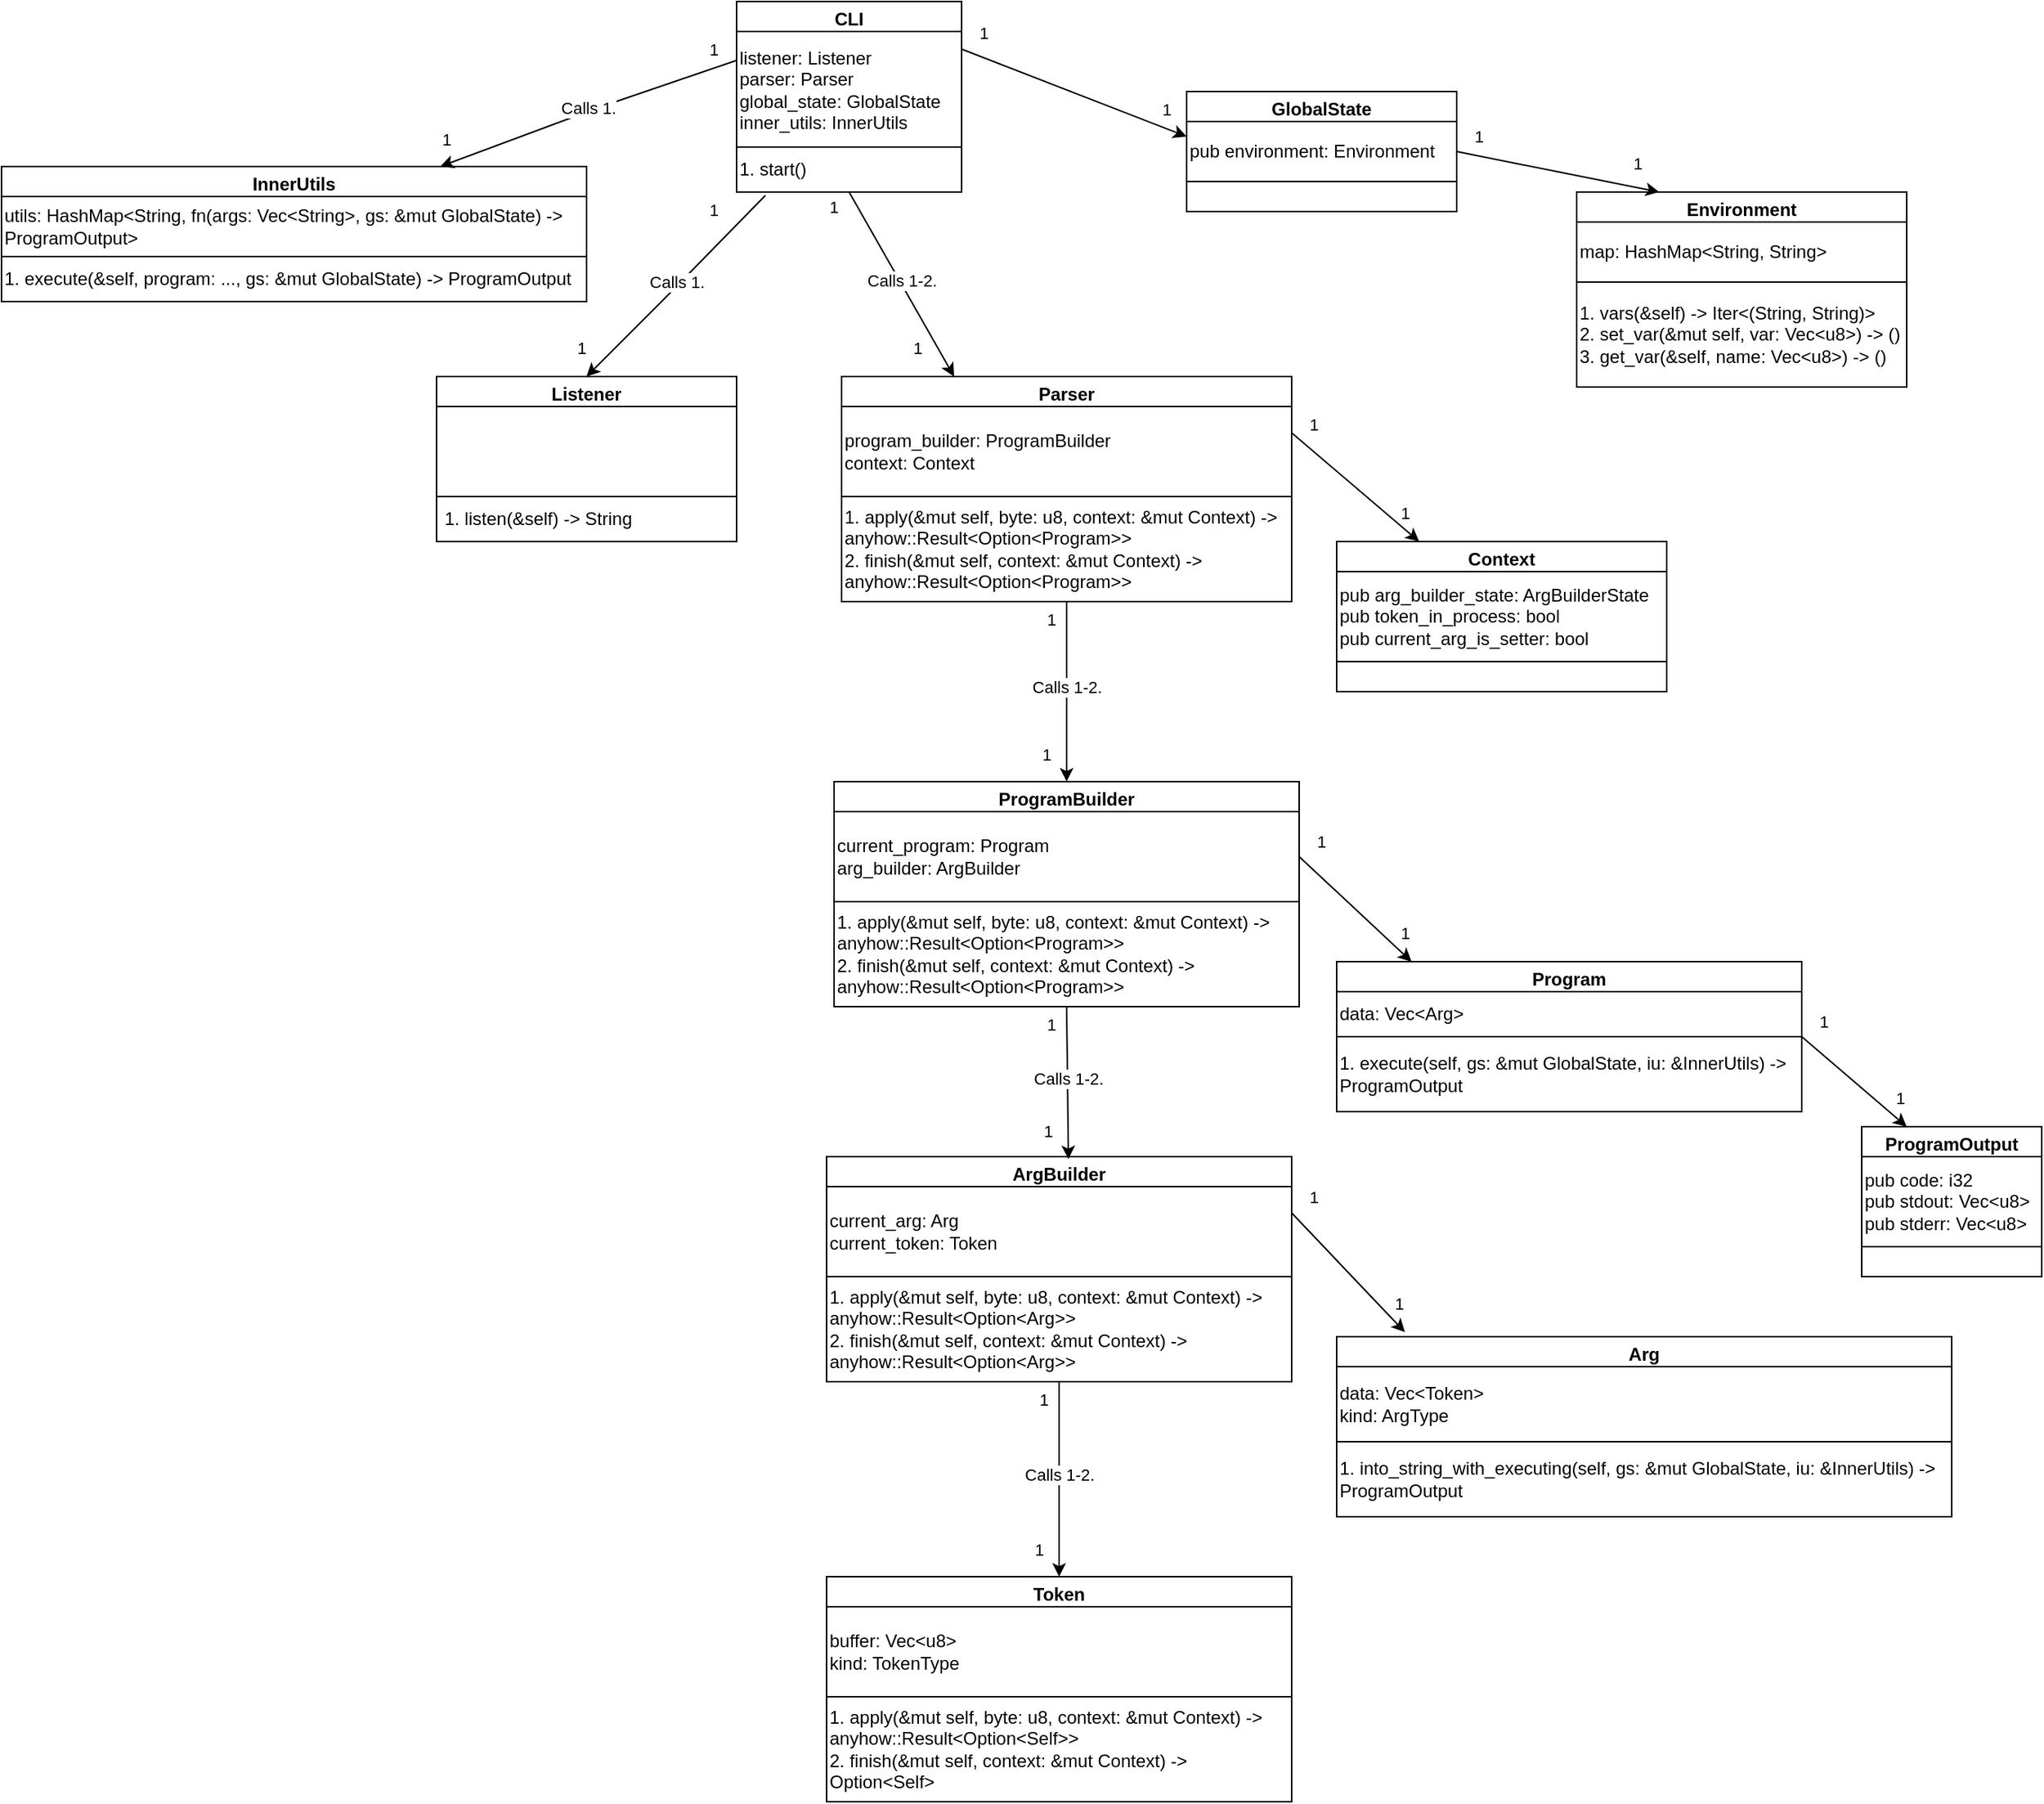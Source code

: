 <mxfile version="28.2.5">
  <diagram name="Page-1" id="pBdMzMLZGXHVTCAenomJ">
    <mxGraphModel dx="2511" dy="963" grid="1" gridSize="10" guides="1" tooltips="1" connect="1" arrows="1" fold="1" page="1" pageScale="1" pageWidth="850" pageHeight="1100" math="0" shadow="0">
      <root>
        <mxCell id="0" />
        <mxCell id="1" parent="0" />
        <mxCell id="rZQBUqHCaS3Qc9dbMizK-1" value="CLI" style="swimlane;whiteSpace=wrap;html=1;spacing=3;" vertex="1" parent="1">
          <mxGeometry x="-340" y="50" width="150" height="127" as="geometry">
            <mxRectangle x="270" y="320" width="80" height="30" as="alternateBounds" />
          </mxGeometry>
        </mxCell>
        <mxCell id="rZQBUqHCaS3Qc9dbMizK-2" value="listener: Listener&lt;div&gt;parser: Parser&lt;/div&gt;&lt;div&gt;global_state: GlobalState&lt;/div&gt;&lt;div&gt;inner_utils: InnerUtils&lt;/div&gt;" style="whiteSpace=wrap;html=1;align=left;" vertex="1" parent="rZQBUqHCaS3Qc9dbMizK-1">
          <mxGeometry y="20" width="150" height="77" as="geometry" />
        </mxCell>
        <mxCell id="rZQBUqHCaS3Qc9dbMizK-3" value="1. start()" style="whiteSpace=wrap;html=1;align=left;" vertex="1" parent="rZQBUqHCaS3Qc9dbMizK-1">
          <mxGeometry y="97" width="150" height="30" as="geometry" />
        </mxCell>
        <mxCell id="rZQBUqHCaS3Qc9dbMizK-5" value="Listener" style="swimlane;whiteSpace=wrap;html=1;" vertex="1" parent="1">
          <mxGeometry x="-540" y="300" width="200" height="110" as="geometry">
            <mxRectangle x="270" y="320" width="80" height="30" as="alternateBounds" />
          </mxGeometry>
        </mxCell>
        <mxCell id="rZQBUqHCaS3Qc9dbMizK-6" value="" style="whiteSpace=wrap;html=1;" vertex="1" parent="rZQBUqHCaS3Qc9dbMizK-5">
          <mxGeometry y="20" width="200" height="60" as="geometry" />
        </mxCell>
        <mxCell id="rZQBUqHCaS3Qc9dbMizK-7" value="&amp;nbsp;1. listen(&amp;amp;self) -&amp;gt; String" style="whiteSpace=wrap;html=1;align=left;" vertex="1" parent="rZQBUqHCaS3Qc9dbMizK-5">
          <mxGeometry y="80" width="200" height="30" as="geometry" />
        </mxCell>
        <mxCell id="rZQBUqHCaS3Qc9dbMizK-9" value="" style="endArrow=classic;html=1;rounded=0;exitX=0.128;exitY=1.075;exitDx=0;exitDy=0;entryX=0.5;entryY=0;entryDx=0;entryDy=0;exitPerimeter=0;" edge="1" parent="1" source="rZQBUqHCaS3Qc9dbMizK-3" target="rZQBUqHCaS3Qc9dbMizK-5">
          <mxGeometry relative="1" as="geometry">
            <mxPoint x="-280" y="260" as="sourcePoint" />
            <mxPoint x="-280" y="455" as="targetPoint" />
            <Array as="points">
              <mxPoint x="-390" y="250" />
            </Array>
          </mxGeometry>
        </mxCell>
        <mxCell id="rZQBUqHCaS3Qc9dbMizK-10" value="Calls 1." style="edgeLabel;resizable=0;html=1;;align=center;verticalAlign=middle;" connectable="0" vertex="1" parent="rZQBUqHCaS3Qc9dbMizK-9">
          <mxGeometry relative="1" as="geometry">
            <mxPoint y="-3" as="offset" />
          </mxGeometry>
        </mxCell>
        <mxCell id="rZQBUqHCaS3Qc9dbMizK-11" value="1" style="edgeLabel;resizable=0;html=1;;align=left;verticalAlign=bottom;" connectable="0" vertex="1" parent="rZQBUqHCaS3Qc9dbMizK-9">
          <mxGeometry x="-1" relative="1" as="geometry">
            <mxPoint x="-39" y="18" as="offset" />
          </mxGeometry>
        </mxCell>
        <mxCell id="rZQBUqHCaS3Qc9dbMizK-12" value="1" style="edgeLabel;resizable=0;html=1;;align=right;verticalAlign=bottom;" connectable="0" vertex="1" parent="rZQBUqHCaS3Qc9dbMizK-9">
          <mxGeometry x="1" relative="1" as="geometry">
            <mxPoint y="-10" as="offset" />
          </mxGeometry>
        </mxCell>
        <mxCell id="rZQBUqHCaS3Qc9dbMizK-14" value="Parser" style="swimlane;whiteSpace=wrap;html=1;" vertex="1" parent="1">
          <mxGeometry x="-270" y="300" width="300" height="150" as="geometry">
            <mxRectangle x="270" y="320" width="80" height="30" as="alternateBounds" />
          </mxGeometry>
        </mxCell>
        <mxCell id="rZQBUqHCaS3Qc9dbMizK-15" value="program_builder: ProgramBuilder&lt;div&gt;context: Context&lt;/div&gt;" style="whiteSpace=wrap;html=1;align=left;" vertex="1" parent="rZQBUqHCaS3Qc9dbMizK-14">
          <mxGeometry y="20" width="300" height="60" as="geometry" />
        </mxCell>
        <mxCell id="rZQBUqHCaS3Qc9dbMizK-16" value="1. apply(&amp;amp;mut self, byte: u8, context: &amp;amp;mut Context) -&amp;gt; anyhow::Result&amp;lt;Option&amp;lt;Program&amp;gt;&amp;gt;&lt;div&gt;2.&amp;nbsp;&lt;span style=&quot;background-color: transparent; color: light-dark(rgb(0, 0, 0), rgb(255, 255, 255));&quot;&gt;finish(&amp;amp;mut self, context: &amp;amp;mut Context) -&amp;gt; anyhow::Result&amp;lt;Option&amp;lt;Program&amp;gt;&amp;gt;&lt;/span&gt;&lt;/div&gt;" style="whiteSpace=wrap;html=1;align=left;" vertex="1" parent="rZQBUqHCaS3Qc9dbMizK-14">
          <mxGeometry y="80" width="300" height="70" as="geometry" />
        </mxCell>
        <mxCell id="rZQBUqHCaS3Qc9dbMizK-17" value="" style="endArrow=classic;html=1;rounded=0;exitX=0.5;exitY=1;exitDx=0;exitDy=0;entryX=0.25;entryY=0;entryDx=0;entryDy=0;" edge="1" parent="1" source="rZQBUqHCaS3Qc9dbMizK-3" target="rZQBUqHCaS3Qc9dbMizK-14">
          <mxGeometry relative="1" as="geometry">
            <mxPoint x="9" y="140" as="sourcePoint" />
            <mxPoint x="-110" y="258" as="targetPoint" />
            <Array as="points" />
          </mxGeometry>
        </mxCell>
        <mxCell id="rZQBUqHCaS3Qc9dbMizK-18" value="Calls 1-2." style="edgeLabel;resizable=0;html=1;;align=center;verticalAlign=middle;" connectable="0" vertex="1" parent="rZQBUqHCaS3Qc9dbMizK-17">
          <mxGeometry relative="1" as="geometry">
            <mxPoint y="-3" as="offset" />
          </mxGeometry>
        </mxCell>
        <mxCell id="rZQBUqHCaS3Qc9dbMizK-19" value="1" style="edgeLabel;resizable=0;html=1;;align=left;verticalAlign=bottom;" connectable="0" vertex="1" parent="rZQBUqHCaS3Qc9dbMizK-17">
          <mxGeometry x="-1" relative="1" as="geometry">
            <mxPoint x="-15" y="18" as="offset" />
          </mxGeometry>
        </mxCell>
        <mxCell id="rZQBUqHCaS3Qc9dbMizK-20" value="1" style="edgeLabel;resizable=0;html=1;;align=right;verticalAlign=bottom;" connectable="0" vertex="1" parent="rZQBUqHCaS3Qc9dbMizK-17">
          <mxGeometry x="1" relative="1" as="geometry">
            <mxPoint x="-20" y="-10" as="offset" />
          </mxGeometry>
        </mxCell>
        <mxCell id="rZQBUqHCaS3Qc9dbMizK-21" value="GlobalState" style="swimlane;whiteSpace=wrap;html=1;" vertex="1" parent="1">
          <mxGeometry x="-40" y="110" width="180" height="80" as="geometry">
            <mxRectangle x="270" y="320" width="80" height="30" as="alternateBounds" />
          </mxGeometry>
        </mxCell>
        <mxCell id="rZQBUqHCaS3Qc9dbMizK-22" value="pub environment: Environment" style="whiteSpace=wrap;html=1;align=left;" vertex="1" parent="rZQBUqHCaS3Qc9dbMizK-21">
          <mxGeometry y="20" width="180" height="40" as="geometry" />
        </mxCell>
        <mxCell id="rZQBUqHCaS3Qc9dbMizK-23" value="" style="whiteSpace=wrap;html=1;align=left;" vertex="1" parent="rZQBUqHCaS3Qc9dbMizK-21">
          <mxGeometry y="60" width="180" height="20" as="geometry" />
        </mxCell>
        <mxCell id="rZQBUqHCaS3Qc9dbMizK-24" value="" style="endArrow=classic;html=1;rounded=0;exitX=1;exitY=0.25;exitDx=0;exitDy=0;entryX=0;entryY=0.25;entryDx=0;entryDy=0;" edge="1" parent="1" source="rZQBUqHCaS3Qc9dbMizK-1" target="rZQBUqHCaS3Qc9dbMizK-22">
          <mxGeometry relative="1" as="geometry">
            <mxPoint x="-20" y="220" as="sourcePoint" />
            <mxPoint x="25" y="343" as="targetPoint" />
            <Array as="points" />
          </mxGeometry>
        </mxCell>
        <mxCell id="rZQBUqHCaS3Qc9dbMizK-26" value="1" style="edgeLabel;resizable=0;html=1;;align=left;verticalAlign=bottom;" connectable="0" vertex="1" parent="rZQBUqHCaS3Qc9dbMizK-24">
          <mxGeometry x="-1" relative="1" as="geometry">
            <mxPoint x="10" y="-2" as="offset" />
          </mxGeometry>
        </mxCell>
        <mxCell id="rZQBUqHCaS3Qc9dbMizK-27" value="1" style="edgeLabel;resizable=0;html=1;;align=right;verticalAlign=bottom;" connectable="0" vertex="1" parent="rZQBUqHCaS3Qc9dbMizK-24">
          <mxGeometry x="1" relative="1" as="geometry">
            <mxPoint x="-10" y="-10" as="offset" />
          </mxGeometry>
        </mxCell>
        <mxCell id="rZQBUqHCaS3Qc9dbMizK-28" value="Environment" style="swimlane;whiteSpace=wrap;html=1;" vertex="1" parent="1">
          <mxGeometry x="220" y="177" width="220" height="130" as="geometry">
            <mxRectangle x="270" y="320" width="80" height="30" as="alternateBounds" />
          </mxGeometry>
        </mxCell>
        <mxCell id="rZQBUqHCaS3Qc9dbMizK-29" value="map: HashMap&amp;lt;String, String&amp;gt;" style="whiteSpace=wrap;html=1;align=left;" vertex="1" parent="rZQBUqHCaS3Qc9dbMizK-28">
          <mxGeometry y="20" width="220" height="40" as="geometry" />
        </mxCell>
        <mxCell id="rZQBUqHCaS3Qc9dbMizK-30" value="1. vars(&amp;amp;self) -&amp;gt; Iter&amp;lt;(String, String)&amp;gt;&lt;br&gt;2. set_var(&amp;amp;mut self, var: Vec&amp;lt;u8&amp;gt;) -&amp;gt; ()&lt;div&gt;3. get_var(&amp;amp;self, name: Vec&amp;lt;u8&amp;gt;) -&amp;gt; ()&lt;/div&gt;" style="whiteSpace=wrap;html=1;align=left;" vertex="1" parent="rZQBUqHCaS3Qc9dbMizK-28">
          <mxGeometry y="60" width="220" height="70" as="geometry" />
        </mxCell>
        <mxCell id="rZQBUqHCaS3Qc9dbMizK-31" value="" style="endArrow=classic;html=1;rounded=0;exitX=1;exitY=0.5;exitDx=0;exitDy=0;entryX=0.25;entryY=0;entryDx=0;entryDy=0;" edge="1" parent="1" source="rZQBUqHCaS3Qc9dbMizK-21" target="rZQBUqHCaS3Qc9dbMizK-28">
          <mxGeometry relative="1" as="geometry">
            <mxPoint x="270" y="150" as="sourcePoint" />
            <mxPoint x="420" y="208" as="targetPoint" />
            <Array as="points" />
          </mxGeometry>
        </mxCell>
        <mxCell id="rZQBUqHCaS3Qc9dbMizK-32" value="1" style="edgeLabel;resizable=0;html=1;;align=left;verticalAlign=bottom;" connectable="0" vertex="1" parent="rZQBUqHCaS3Qc9dbMizK-31">
          <mxGeometry x="-1" relative="1" as="geometry">
            <mxPoint x="10" y="-2" as="offset" />
          </mxGeometry>
        </mxCell>
        <mxCell id="rZQBUqHCaS3Qc9dbMizK-33" value="1" style="edgeLabel;resizable=0;html=1;;align=right;verticalAlign=bottom;" connectable="0" vertex="1" parent="rZQBUqHCaS3Qc9dbMizK-31">
          <mxGeometry x="1" relative="1" as="geometry">
            <mxPoint x="-10" y="-10" as="offset" />
          </mxGeometry>
        </mxCell>
        <mxCell id="rZQBUqHCaS3Qc9dbMizK-37" value="Context" style="swimlane;whiteSpace=wrap;html=1;" vertex="1" parent="1">
          <mxGeometry x="60" y="410" width="220" height="100" as="geometry">
            <mxRectangle x="270" y="320" width="80" height="30" as="alternateBounds" />
          </mxGeometry>
        </mxCell>
        <mxCell id="rZQBUqHCaS3Qc9dbMizK-38" value="pub arg_builder_state: ArgBuilderState&lt;div&gt;pub token_in_process: bool&lt;/div&gt;&lt;div&gt;pub current_arg_is_setter: bool&lt;/div&gt;" style="whiteSpace=wrap;html=1;align=left;" vertex="1" parent="rZQBUqHCaS3Qc9dbMizK-37">
          <mxGeometry y="20" width="220" height="60" as="geometry" />
        </mxCell>
        <mxCell id="rZQBUqHCaS3Qc9dbMizK-39" value="" style="whiteSpace=wrap;html=1;align=left;" vertex="1" parent="rZQBUqHCaS3Qc9dbMizK-37">
          <mxGeometry y="80" width="220" height="20" as="geometry" />
        </mxCell>
        <mxCell id="rZQBUqHCaS3Qc9dbMizK-40" value="" style="endArrow=classic;html=1;rounded=0;exitX=1;exitY=0.25;exitDx=0;exitDy=0;entryX=0.25;entryY=0;entryDx=0;entryDy=0;" edge="1" parent="1" source="rZQBUqHCaS3Qc9dbMizK-14" target="rZQBUqHCaS3Qc9dbMizK-37">
          <mxGeometry relative="1" as="geometry">
            <mxPoint x="-20" y="290" as="sourcePoint" />
            <mxPoint x="115" y="317" as="targetPoint" />
            <Array as="points" />
          </mxGeometry>
        </mxCell>
        <mxCell id="rZQBUqHCaS3Qc9dbMizK-41" value="1" style="edgeLabel;resizable=0;html=1;;align=left;verticalAlign=bottom;" connectable="0" vertex="1" parent="rZQBUqHCaS3Qc9dbMizK-40">
          <mxGeometry x="-1" relative="1" as="geometry">
            <mxPoint x="10" y="3" as="offset" />
          </mxGeometry>
        </mxCell>
        <mxCell id="rZQBUqHCaS3Qc9dbMizK-42" value="1" style="edgeLabel;resizable=0;html=1;;align=right;verticalAlign=bottom;" connectable="0" vertex="1" parent="rZQBUqHCaS3Qc9dbMizK-40">
          <mxGeometry x="1" relative="1" as="geometry">
            <mxPoint x="-5" y="-10" as="offset" />
          </mxGeometry>
        </mxCell>
        <mxCell id="rZQBUqHCaS3Qc9dbMizK-43" value="ProgramBuilder" style="swimlane;whiteSpace=wrap;html=1;" vertex="1" parent="1">
          <mxGeometry x="-275" y="570" width="310" height="150" as="geometry">
            <mxRectangle x="270" y="320" width="80" height="30" as="alternateBounds" />
          </mxGeometry>
        </mxCell>
        <mxCell id="rZQBUqHCaS3Qc9dbMizK-45" value="1. apply(&amp;amp;mut self, byte: u8, context: &amp;amp;mut Context) -&amp;gt; anyhow::Result&amp;lt;Option&amp;lt;Program&amp;gt;&amp;gt;&lt;div&gt;2.&amp;nbsp;&lt;span style=&quot;background-color: transparent; color: light-dark(rgb(0, 0, 0), rgb(255, 255, 255));&quot;&gt;finish(&amp;amp;mut self, context: &amp;amp;mut Context) -&amp;gt; anyhow::Result&amp;lt;Option&amp;lt;Program&amp;gt;&amp;gt;&lt;/span&gt;&lt;/div&gt;" style="whiteSpace=wrap;html=1;align=left;" vertex="1" parent="rZQBUqHCaS3Qc9dbMizK-43">
          <mxGeometry y="80" width="310" height="70" as="geometry" />
        </mxCell>
        <mxCell id="rZQBUqHCaS3Qc9dbMizK-44" value="current_program: Program&lt;div&gt;arg_builder: ArgBuilder&lt;/div&gt;" style="whiteSpace=wrap;html=1;align=left;" vertex="1" parent="rZQBUqHCaS3Qc9dbMizK-43">
          <mxGeometry y="20" width="310" height="60" as="geometry" />
        </mxCell>
        <mxCell id="rZQBUqHCaS3Qc9dbMizK-48" value="" style="endArrow=classic;html=1;rounded=0;exitX=0.5;exitY=1;exitDx=0;exitDy=0;entryX=0.5;entryY=0;entryDx=0;entryDy=0;" edge="1" parent="1" source="rZQBUqHCaS3Qc9dbMizK-16" target="rZQBUqHCaS3Qc9dbMizK-43">
          <mxGeometry relative="1" as="geometry">
            <mxPoint x="-130" y="490" as="sourcePoint" />
            <mxPoint x="-85" y="613" as="targetPoint" />
            <Array as="points" />
          </mxGeometry>
        </mxCell>
        <mxCell id="rZQBUqHCaS3Qc9dbMizK-49" value="Calls 1-2." style="edgeLabel;resizable=0;html=1;;align=center;verticalAlign=middle;" connectable="0" vertex="1" parent="rZQBUqHCaS3Qc9dbMizK-48">
          <mxGeometry relative="1" as="geometry">
            <mxPoint y="-3" as="offset" />
          </mxGeometry>
        </mxCell>
        <mxCell id="rZQBUqHCaS3Qc9dbMizK-50" value="1" style="edgeLabel;resizable=0;html=1;;align=left;verticalAlign=bottom;" connectable="0" vertex="1" parent="rZQBUqHCaS3Qc9dbMizK-48">
          <mxGeometry x="-1" relative="1" as="geometry">
            <mxPoint x="-15" y="20" as="offset" />
          </mxGeometry>
        </mxCell>
        <mxCell id="rZQBUqHCaS3Qc9dbMizK-51" value="1" style="edgeLabel;resizable=0;html=1;;align=right;verticalAlign=bottom;" connectable="0" vertex="1" parent="rZQBUqHCaS3Qc9dbMizK-48">
          <mxGeometry x="1" relative="1" as="geometry">
            <mxPoint x="-10" y="-10" as="offset" />
          </mxGeometry>
        </mxCell>
        <mxCell id="rZQBUqHCaS3Qc9dbMizK-53" value="ArgBuilder" style="swimlane;whiteSpace=wrap;html=1;" vertex="1" parent="1">
          <mxGeometry x="-280" y="820" width="310" height="150" as="geometry">
            <mxRectangle x="270" y="320" width="80" height="30" as="alternateBounds" />
          </mxGeometry>
        </mxCell>
        <mxCell id="rZQBUqHCaS3Qc9dbMizK-56" value="1. apply(&amp;amp;mut self, byte: u8, context: &amp;amp;mut Context) -&amp;gt; anyhow::Result&amp;lt;Option&amp;lt;Arg&amp;gt;&amp;gt;&lt;div&gt;2.&amp;nbsp;&lt;span style=&quot;background-color: transparent; color: light-dark(rgb(0, 0, 0), rgb(255, 255, 255));&quot;&gt;finish(&amp;amp;mut self, context: &amp;amp;mut Context) -&amp;gt; anyhow::Result&amp;lt;Option&amp;lt;Arg&amp;gt;&amp;gt;&lt;/span&gt;&lt;/div&gt;" style="whiteSpace=wrap;html=1;align=left;" vertex="1" parent="rZQBUqHCaS3Qc9dbMizK-53">
          <mxGeometry y="80" width="310" height="70" as="geometry" />
        </mxCell>
        <mxCell id="rZQBUqHCaS3Qc9dbMizK-54" value="current_arg: Arg&lt;div&gt;current_token: Token&lt;/div&gt;" style="whiteSpace=wrap;html=1;align=left;" vertex="1" parent="rZQBUqHCaS3Qc9dbMizK-53">
          <mxGeometry y="20" width="310" height="60" as="geometry" />
        </mxCell>
        <mxCell id="rZQBUqHCaS3Qc9dbMizK-57" value="Program" style="swimlane;whiteSpace=wrap;html=1;" vertex="1" parent="1">
          <mxGeometry x="60" y="690" width="310" height="100" as="geometry">
            <mxRectangle x="270" y="320" width="80" height="30" as="alternateBounds" />
          </mxGeometry>
        </mxCell>
        <mxCell id="rZQBUqHCaS3Qc9dbMizK-58" value="data: Vec&amp;lt;Arg&amp;gt;" style="whiteSpace=wrap;html=1;align=left;" vertex="1" parent="rZQBUqHCaS3Qc9dbMizK-57">
          <mxGeometry y="20" width="310" height="30" as="geometry" />
        </mxCell>
        <mxCell id="rZQBUqHCaS3Qc9dbMizK-59" value="1. execute(self, gs: &amp;amp;mut GlobalState, iu: &amp;amp;InnerUtils) -&amp;gt; ProgramOutput" style="whiteSpace=wrap;html=1;align=left;" vertex="1" parent="rZQBUqHCaS3Qc9dbMizK-57">
          <mxGeometry y="50" width="310" height="50" as="geometry" />
        </mxCell>
        <mxCell id="rZQBUqHCaS3Qc9dbMizK-60" value="" style="endArrow=classic;html=1;rounded=0;exitX=1;exitY=0.5;exitDx=0;exitDy=0;entryX=0.161;entryY=0;entryDx=0;entryDy=0;entryPerimeter=0;" edge="1" parent="1" source="rZQBUqHCaS3Qc9dbMizK-44" target="rZQBUqHCaS3Qc9dbMizK-57">
          <mxGeometry relative="1" as="geometry">
            <mxPoint x="200" y="610" as="sourcePoint" />
            <mxPoint x="285" y="682" as="targetPoint" />
            <Array as="points" />
          </mxGeometry>
        </mxCell>
        <mxCell id="rZQBUqHCaS3Qc9dbMizK-61" value="1" style="edgeLabel;resizable=0;html=1;;align=left;verticalAlign=bottom;" connectable="0" vertex="1" parent="rZQBUqHCaS3Qc9dbMizK-60">
          <mxGeometry x="-1" relative="1" as="geometry">
            <mxPoint x="10" y="-2" as="offset" />
          </mxGeometry>
        </mxCell>
        <mxCell id="rZQBUqHCaS3Qc9dbMizK-62" value="1" style="edgeLabel;resizable=0;html=1;;align=right;verticalAlign=bottom;" connectable="0" vertex="1" parent="rZQBUqHCaS3Qc9dbMizK-60">
          <mxGeometry x="1" relative="1" as="geometry">
            <mxPoint y="-10" as="offset" />
          </mxGeometry>
        </mxCell>
        <mxCell id="rZQBUqHCaS3Qc9dbMizK-63" value="ProgramOutput" style="swimlane;whiteSpace=wrap;html=1;" vertex="1" parent="1">
          <mxGeometry x="410" y="800" width="120" height="100" as="geometry">
            <mxRectangle x="270" y="320" width="80" height="30" as="alternateBounds" />
          </mxGeometry>
        </mxCell>
        <mxCell id="rZQBUqHCaS3Qc9dbMizK-64" value="pub code: i32&lt;div&gt;pub stdout: Vec&amp;lt;u8&amp;gt;&lt;/div&gt;&lt;div&gt;pub stderr: Vec&amp;lt;u8&amp;gt;&lt;/div&gt;" style="whiteSpace=wrap;html=1;align=left;" vertex="1" parent="rZQBUqHCaS3Qc9dbMizK-63">
          <mxGeometry y="20" width="120" height="60" as="geometry" />
        </mxCell>
        <mxCell id="rZQBUqHCaS3Qc9dbMizK-65" value="" style="whiteSpace=wrap;html=1;align=left;" vertex="1" parent="rZQBUqHCaS3Qc9dbMizK-63">
          <mxGeometry y="80" width="120" height="20" as="geometry" />
        </mxCell>
        <mxCell id="rZQBUqHCaS3Qc9dbMizK-66" value="" style="endArrow=classic;html=1;rounded=0;exitX=1;exitY=0.5;exitDx=0;exitDy=0;entryX=0.25;entryY=0;entryDx=0;entryDy=0;" edge="1" parent="1" source="rZQBUqHCaS3Qc9dbMizK-57" target="rZQBUqHCaS3Qc9dbMizK-63">
          <mxGeometry relative="1" as="geometry">
            <mxPoint x="500" y="670" as="sourcePoint" />
            <mxPoint x="575" y="740" as="targetPoint" />
            <Array as="points" />
          </mxGeometry>
        </mxCell>
        <mxCell id="rZQBUqHCaS3Qc9dbMizK-67" value="1" style="edgeLabel;resizable=0;html=1;;align=left;verticalAlign=bottom;" connectable="0" vertex="1" parent="rZQBUqHCaS3Qc9dbMizK-66">
          <mxGeometry x="-1" relative="1" as="geometry">
            <mxPoint x="10" y="-2" as="offset" />
          </mxGeometry>
        </mxCell>
        <mxCell id="rZQBUqHCaS3Qc9dbMizK-68" value="1" style="edgeLabel;resizable=0;html=1;;align=right;verticalAlign=bottom;" connectable="0" vertex="1" parent="rZQBUqHCaS3Qc9dbMizK-66">
          <mxGeometry x="1" relative="1" as="geometry">
            <mxPoint y="-10" as="offset" />
          </mxGeometry>
        </mxCell>
        <mxCell id="rZQBUqHCaS3Qc9dbMizK-69" value="" style="endArrow=classic;html=1;rounded=0;exitX=0.5;exitY=1;exitDx=0;exitDy=0;entryX=0.52;entryY=0.011;entryDx=0;entryDy=0;entryPerimeter=0;" edge="1" parent="1" source="rZQBUqHCaS3Qc9dbMizK-43" target="rZQBUqHCaS3Qc9dbMizK-53">
          <mxGeometry relative="1" as="geometry">
            <mxPoint x="-100" y="760" as="sourcePoint" />
            <mxPoint x="-100" y="880" as="targetPoint" />
            <Array as="points" />
          </mxGeometry>
        </mxCell>
        <mxCell id="rZQBUqHCaS3Qc9dbMizK-70" value="Calls 1-2." style="edgeLabel;resizable=0;html=1;;align=center;verticalAlign=middle;" connectable="0" vertex="1" parent="rZQBUqHCaS3Qc9dbMizK-69">
          <mxGeometry relative="1" as="geometry">
            <mxPoint y="-3" as="offset" />
          </mxGeometry>
        </mxCell>
        <mxCell id="rZQBUqHCaS3Qc9dbMizK-71" value="1" style="edgeLabel;resizable=0;html=1;;align=left;verticalAlign=bottom;" connectable="0" vertex="1" parent="rZQBUqHCaS3Qc9dbMizK-69">
          <mxGeometry x="-1" relative="1" as="geometry">
            <mxPoint x="-15" y="20" as="offset" />
          </mxGeometry>
        </mxCell>
        <mxCell id="rZQBUqHCaS3Qc9dbMizK-72" value="1" style="edgeLabel;resizable=0;html=1;;align=right;verticalAlign=bottom;" connectable="0" vertex="1" parent="rZQBUqHCaS3Qc9dbMizK-69">
          <mxGeometry x="1" relative="1" as="geometry">
            <mxPoint x="-10" y="-10" as="offset" />
          </mxGeometry>
        </mxCell>
        <mxCell id="rZQBUqHCaS3Qc9dbMizK-74" value="Arg" style="swimlane;whiteSpace=wrap;html=1;" vertex="1" parent="1">
          <mxGeometry x="60" y="940" width="410" height="120" as="geometry">
            <mxRectangle x="270" y="320" width="80" height="30" as="alternateBounds" />
          </mxGeometry>
        </mxCell>
        <mxCell id="rZQBUqHCaS3Qc9dbMizK-77" value="" style="edgeStyle=orthogonalEdgeStyle;rounded=0;orthogonalLoop=1;jettySize=auto;html=1;" edge="1" parent="rZQBUqHCaS3Qc9dbMizK-74" source="rZQBUqHCaS3Qc9dbMizK-75" target="rZQBUqHCaS3Qc9dbMizK-76">
          <mxGeometry relative="1" as="geometry" />
        </mxCell>
        <mxCell id="rZQBUqHCaS3Qc9dbMizK-75" value="data: Vec&amp;lt;Token&amp;gt;&lt;div&gt;kind: ArgType&lt;/div&gt;" style="whiteSpace=wrap;html=1;align=left;" vertex="1" parent="rZQBUqHCaS3Qc9dbMizK-74">
          <mxGeometry y="20" width="410" height="50" as="geometry" />
        </mxCell>
        <mxCell id="rZQBUqHCaS3Qc9dbMizK-76" value="1. into_string_with_executing(self, gs: &amp;amp;mut GlobalState, iu: &amp;amp;InnerUtils) -&amp;gt; ProgramOutput" style="whiteSpace=wrap;html=1;align=left;" vertex="1" parent="rZQBUqHCaS3Qc9dbMizK-74">
          <mxGeometry y="70" width="410" height="50" as="geometry" />
        </mxCell>
        <mxCell id="rZQBUqHCaS3Qc9dbMizK-78" value="" style="endArrow=classic;html=1;rounded=0;exitX=1;exitY=0.25;exitDx=0;exitDy=0;entryX=0.111;entryY=-0.025;entryDx=0;entryDy=0;entryPerimeter=0;" edge="1" parent="1" source="rZQBUqHCaS3Qc9dbMizK-53" target="rZQBUqHCaS3Qc9dbMizK-74">
          <mxGeometry relative="1" as="geometry">
            <mxPoint x="70" y="870" as="sourcePoint" />
            <mxPoint x="145" y="940" as="targetPoint" />
            <Array as="points" />
          </mxGeometry>
        </mxCell>
        <mxCell id="rZQBUqHCaS3Qc9dbMizK-79" value="1" style="edgeLabel;resizable=0;html=1;;align=left;verticalAlign=bottom;" connectable="0" vertex="1" parent="rZQBUqHCaS3Qc9dbMizK-78">
          <mxGeometry x="-1" relative="1" as="geometry">
            <mxPoint x="10" y="-2" as="offset" />
          </mxGeometry>
        </mxCell>
        <mxCell id="rZQBUqHCaS3Qc9dbMizK-80" value="1" style="edgeLabel;resizable=0;html=1;;align=right;verticalAlign=bottom;" connectable="0" vertex="1" parent="rZQBUqHCaS3Qc9dbMizK-78">
          <mxGeometry x="1" relative="1" as="geometry">
            <mxPoint y="-10" as="offset" />
          </mxGeometry>
        </mxCell>
        <mxCell id="rZQBUqHCaS3Qc9dbMizK-81" value="Token" style="swimlane;whiteSpace=wrap;html=1;" vertex="1" parent="1">
          <mxGeometry x="-280" y="1100" width="310" height="150" as="geometry">
            <mxRectangle x="270" y="320" width="80" height="30" as="alternateBounds" />
          </mxGeometry>
        </mxCell>
        <mxCell id="rZQBUqHCaS3Qc9dbMizK-82" value="1. apply(&amp;amp;mut self, byte: u8, context: &amp;amp;mut Context) -&amp;gt; anyhow::Result&amp;lt;Option&amp;lt;Self&amp;gt;&amp;gt;&lt;div&gt;2.&amp;nbsp;&lt;span style=&quot;background-color: transparent; color: light-dark(rgb(0, 0, 0), rgb(255, 255, 255));&quot;&gt;finish(&amp;amp;mut self, context: &amp;amp;mut Context) -&amp;gt; Option&amp;lt;Self&amp;gt;&lt;/span&gt;&lt;/div&gt;" style="whiteSpace=wrap;html=1;align=left;" vertex="1" parent="rZQBUqHCaS3Qc9dbMizK-81">
          <mxGeometry y="80" width="310" height="70" as="geometry" />
        </mxCell>
        <mxCell id="rZQBUqHCaS3Qc9dbMizK-83" value="buffer: Vec&amp;lt;u8&amp;gt;&lt;div&gt;kind: TokenType&lt;/div&gt;" style="whiteSpace=wrap;html=1;align=left;" vertex="1" parent="rZQBUqHCaS3Qc9dbMizK-81">
          <mxGeometry y="20" width="310" height="60" as="geometry" />
        </mxCell>
        <mxCell id="rZQBUqHCaS3Qc9dbMizK-84" value="" style="endArrow=classic;html=1;rounded=0;exitX=0.5;exitY=1;exitDx=0;exitDy=0;entryX=0.5;entryY=0;entryDx=0;entryDy=0;" edge="1" parent="1" source="rZQBUqHCaS3Qc9dbMizK-53" target="rZQBUqHCaS3Qc9dbMizK-81">
          <mxGeometry relative="1" as="geometry">
            <mxPoint x="-110" y="1030" as="sourcePoint" />
            <mxPoint x="-109" y="1132" as="targetPoint" />
            <Array as="points" />
          </mxGeometry>
        </mxCell>
        <mxCell id="rZQBUqHCaS3Qc9dbMizK-85" value="Calls 1-2." style="edgeLabel;resizable=0;html=1;;align=center;verticalAlign=middle;" connectable="0" vertex="1" parent="rZQBUqHCaS3Qc9dbMizK-84">
          <mxGeometry relative="1" as="geometry">
            <mxPoint y="-3" as="offset" />
          </mxGeometry>
        </mxCell>
        <mxCell id="rZQBUqHCaS3Qc9dbMizK-86" value="1" style="edgeLabel;resizable=0;html=1;;align=left;verticalAlign=bottom;" connectable="0" vertex="1" parent="rZQBUqHCaS3Qc9dbMizK-84">
          <mxGeometry x="-1" relative="1" as="geometry">
            <mxPoint x="-15" y="20" as="offset" />
          </mxGeometry>
        </mxCell>
        <mxCell id="rZQBUqHCaS3Qc9dbMizK-87" value="1" style="edgeLabel;resizable=0;html=1;;align=right;verticalAlign=bottom;" connectable="0" vertex="1" parent="rZQBUqHCaS3Qc9dbMizK-84">
          <mxGeometry x="1" relative="1" as="geometry">
            <mxPoint x="-10" y="-10" as="offset" />
          </mxGeometry>
        </mxCell>
        <mxCell id="rZQBUqHCaS3Qc9dbMizK-88" value="InnerUtils" style="swimlane;whiteSpace=wrap;html=1;" vertex="1" parent="1">
          <mxGeometry x="-830" y="160" width="390" height="90" as="geometry">
            <mxRectangle x="270" y="320" width="80" height="30" as="alternateBounds" />
          </mxGeometry>
        </mxCell>
        <mxCell id="rZQBUqHCaS3Qc9dbMizK-89" value="utils:&amp;nbsp;HashMap&amp;lt;String, fn(args: Vec&amp;lt;String&amp;gt;, gs: &amp;amp;mut GlobalState) -&amp;gt; ProgramOutput&amp;gt;" style="whiteSpace=wrap;html=1;align=left;" vertex="1" parent="rZQBUqHCaS3Qc9dbMizK-88">
          <mxGeometry y="20" width="390" height="40" as="geometry" />
        </mxCell>
        <mxCell id="rZQBUqHCaS3Qc9dbMizK-90" value="1. execute(&amp;amp;self, program: ..., gs: &amp;amp;mut GlobalState) -&amp;gt; ProgramOutput" style="whiteSpace=wrap;html=1;align=left;" vertex="1" parent="rZQBUqHCaS3Qc9dbMizK-88">
          <mxGeometry y="60" width="390" height="30" as="geometry" />
        </mxCell>
        <mxCell id="rZQBUqHCaS3Qc9dbMizK-91" value="" style="endArrow=classic;html=1;rounded=0;exitX=0;exitY=0.25;exitDx=0;exitDy=0;entryX=0.75;entryY=0;entryDx=0;entryDy=0;" edge="1" parent="1" source="rZQBUqHCaS3Qc9dbMizK-2" target="rZQBUqHCaS3Qc9dbMizK-88">
          <mxGeometry relative="1" as="geometry">
            <mxPoint x="-321" y="110" as="sourcePoint" />
            <mxPoint x="-440" y="231" as="targetPoint" />
            <Array as="points">
              <mxPoint x="-430" y="120" />
            </Array>
          </mxGeometry>
        </mxCell>
        <mxCell id="rZQBUqHCaS3Qc9dbMizK-92" value="Calls 1." style="edgeLabel;resizable=0;html=1;;align=center;verticalAlign=middle;" connectable="0" vertex="1" parent="rZQBUqHCaS3Qc9dbMizK-91">
          <mxGeometry relative="1" as="geometry">
            <mxPoint y="-3" as="offset" />
          </mxGeometry>
        </mxCell>
        <mxCell id="rZQBUqHCaS3Qc9dbMizK-93" value="1" style="edgeLabel;resizable=0;html=1;;align=left;verticalAlign=bottom;" connectable="0" vertex="1" parent="rZQBUqHCaS3Qc9dbMizK-91">
          <mxGeometry x="-1" relative="1" as="geometry">
            <mxPoint x="-20" y="1" as="offset" />
          </mxGeometry>
        </mxCell>
        <mxCell id="rZQBUqHCaS3Qc9dbMizK-94" value="1" style="edgeLabel;resizable=0;html=1;;align=right;verticalAlign=bottom;" connectable="0" vertex="1" parent="rZQBUqHCaS3Qc9dbMizK-91">
          <mxGeometry x="1" relative="1" as="geometry">
            <mxPoint x="8" y="-10" as="offset" />
          </mxGeometry>
        </mxCell>
      </root>
    </mxGraphModel>
  </diagram>
</mxfile>
